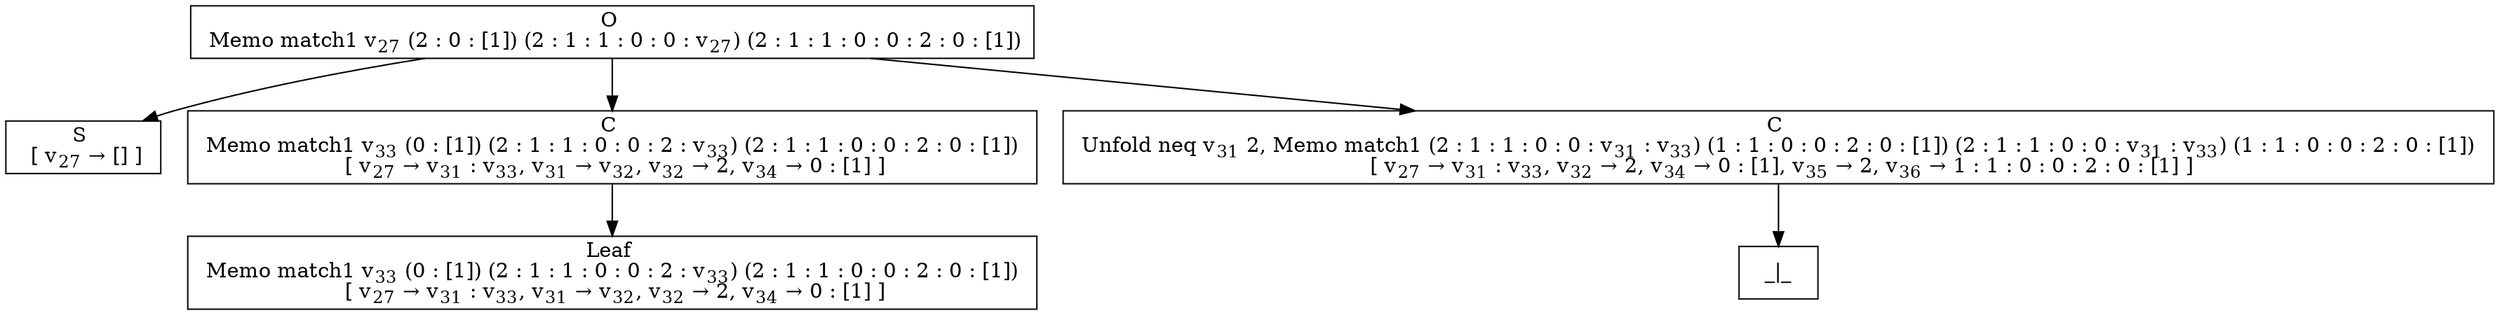 digraph {
    graph [rankdir=TB
          ,bgcolor=transparent];
    node [shape=box
         ,fillcolor=white
         ,style=filled];
    0 [label=<O <BR/> Memo match1 v<SUB>27</SUB> (2 : 0 : [1]) (2 : 1 : 1 : 0 : 0 : v<SUB>27</SUB>) (2 : 1 : 1 : 0 : 0 : 2 : 0 : [1])>];
    1 [label=<S <BR/>  [ v<SUB>27</SUB> &rarr; [] ] >];
    2 [label=<C <BR/> Memo match1 v<SUB>33</SUB> (0 : [1]) (2 : 1 : 1 : 0 : 0 : 2 : v<SUB>33</SUB>) (2 : 1 : 1 : 0 : 0 : 2 : 0 : [1]) <BR/>  [ v<SUB>27</SUB> &rarr; v<SUB>31</SUB> : v<SUB>33</SUB>, v<SUB>31</SUB> &rarr; v<SUB>32</SUB>, v<SUB>32</SUB> &rarr; 2, v<SUB>34</SUB> &rarr; 0 : [1] ] >];
    3 [label=<C <BR/> Unfold neq v<SUB>31</SUB> 2, Memo match1 (2 : 1 : 1 : 0 : 0 : v<SUB>31</SUB> : v<SUB>33</SUB>) (1 : 1 : 0 : 0 : 2 : 0 : [1]) (2 : 1 : 1 : 0 : 0 : v<SUB>31</SUB> : v<SUB>33</SUB>) (1 : 1 : 0 : 0 : 2 : 0 : [1]) <BR/>  [ v<SUB>27</SUB> &rarr; v<SUB>31</SUB> : v<SUB>33</SUB>, v<SUB>32</SUB> &rarr; 2, v<SUB>34</SUB> &rarr; 0 : [1], v<SUB>35</SUB> &rarr; 2, v<SUB>36</SUB> &rarr; 1 : 1 : 0 : 0 : 2 : 0 : [1] ] >];
    4 [label=<Leaf <BR/> Memo match1 v<SUB>33</SUB> (0 : [1]) (2 : 1 : 1 : 0 : 0 : 2 : v<SUB>33</SUB>) (2 : 1 : 1 : 0 : 0 : 2 : 0 : [1]) <BR/>  [ v<SUB>27</SUB> &rarr; v<SUB>31</SUB> : v<SUB>33</SUB>, v<SUB>31</SUB> &rarr; v<SUB>32</SUB>, v<SUB>32</SUB> &rarr; 2, v<SUB>34</SUB> &rarr; 0 : [1] ] >];
    5 [label=<_|_>];
    0 -> 1 [label=""];
    0 -> 2 [label=""];
    0 -> 3 [label=""];
    2 -> 4 [label=""];
    3 -> 5 [label=""];
}